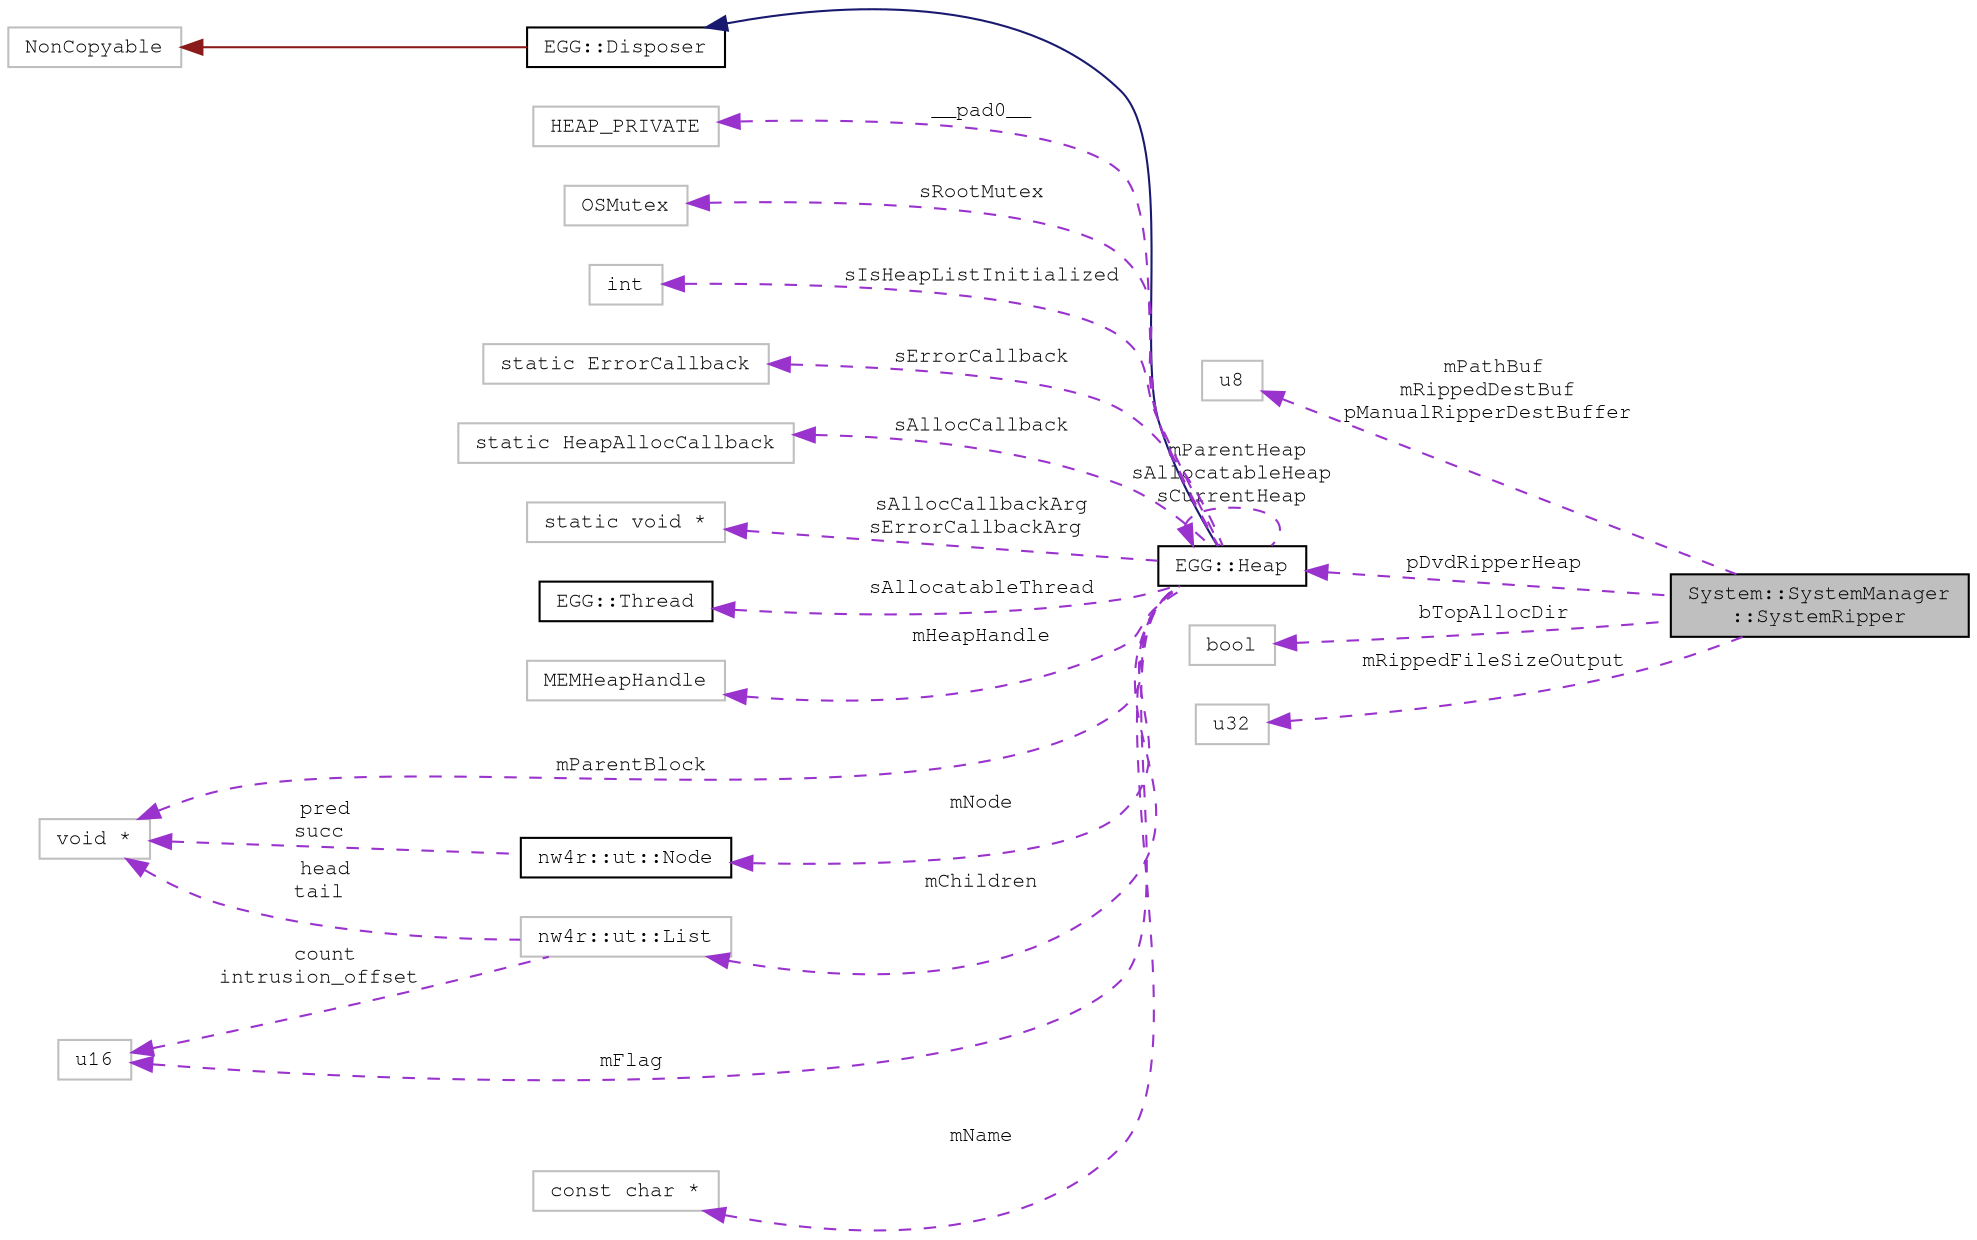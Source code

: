 digraph "System::SystemManager::SystemRipper"
{
 // LATEX_PDF_SIZE
  edge [fontname="FreeMono",fontsize="10",labelfontname="FreeMono",labelfontsize="10"];
  node [fontname="FreeMono",fontsize="10",shape=record];
  rankdir="LR";
  Node1 [label="System::SystemManager\l::SystemRipper",height=0.2,width=0.4,color="black", fillcolor="grey75", style="filled", fontcolor="black",tooltip=" "];
  Node2 -> Node1 [dir="back",color="darkorchid3",fontsize="10",style="dashed",label=" mPathBuf\nmRippedDestBuf\npManualRipperDestBuffer" ,fontname="FreeMono"];
  Node2 [label="u8",height=0.2,width=0.4,color="grey75", fillcolor="white", style="filled",tooltip=" "];
  Node3 -> Node1 [dir="back",color="darkorchid3",fontsize="10",style="dashed",label=" pDvdRipperHeap" ,fontname="FreeMono"];
  Node3 [label="EGG::Heap",height=0.2,width=0.4,color="black", fillcolor="white", style="filled",URL="$class_e_g_g_1_1_heap.html",tooltip="Base Heap class."];
  Node4 -> Node3 [dir="back",color="midnightblue",fontsize="10",style="solid",fontname="FreeMono"];
  Node4 [label="EGG::Disposer",height=0.2,width=0.4,color="black", fillcolor="white", style="filled",URL="$class_e_g_g_1_1_disposer.html",tooltip="Base class for garbage-collected objects."];
  Node5 -> Node4 [dir="back",color="firebrick4",fontsize="10",style="solid",fontname="FreeMono"];
  Node5 [label="NonCopyable",height=0.2,width=0.4,color="grey75", fillcolor="white", style="filled",URL="$class_non_copyable.html",tooltip=" "];
  Node6 -> Node3 [dir="back",color="darkorchid3",fontsize="10",style="dashed",label=" __pad0__" ,fontname="FreeMono"];
  Node6 [label="HEAP_PRIVATE",height=0.2,width=0.4,color="grey75", fillcolor="white", style="filled",tooltip=" "];
  Node7 -> Node3 [dir="back",color="darkorchid3",fontsize="10",style="dashed",label=" sRootMutex" ,fontname="FreeMono"];
  Node7 [label="OSMutex",height=0.2,width=0.4,color="grey75", fillcolor="white", style="filled",tooltip=" "];
  Node3 -> Node3 [dir="back",color="darkorchid3",fontsize="10",style="dashed",label=" mParentHeap\nsAllocatableHeap\nsCurrentHeap" ,fontname="FreeMono"];
  Node8 -> Node3 [dir="back",color="darkorchid3",fontsize="10",style="dashed",label=" sIsHeapListInitialized" ,fontname="FreeMono"];
  Node8 [label="int",height=0.2,width=0.4,color="grey75", fillcolor="white", style="filled",tooltip=" "];
  Node9 -> Node3 [dir="back",color="darkorchid3",fontsize="10",style="dashed",label=" sErrorCallback" ,fontname="FreeMono"];
  Node9 [label="static ErrorCallback",height=0.2,width=0.4,color="grey75", fillcolor="white", style="filled",tooltip=" "];
  Node10 -> Node3 [dir="back",color="darkorchid3",fontsize="10",style="dashed",label=" sAllocCallback" ,fontname="FreeMono"];
  Node10 [label="static HeapAllocCallback",height=0.2,width=0.4,color="grey75", fillcolor="white", style="filled",tooltip=" "];
  Node11 -> Node3 [dir="back",color="darkorchid3",fontsize="10",style="dashed",label=" sAllocCallbackArg\nsErrorCallbackArg" ,fontname="FreeMono"];
  Node11 [label="static void *",height=0.2,width=0.4,color="grey75", fillcolor="white", style="filled",tooltip=" "];
  Node12 -> Node3 [dir="back",color="darkorchid3",fontsize="10",style="dashed",label=" sAllocatableThread" ,fontname="FreeMono"];
  Node12 [label="EGG::Thread",height=0.2,width=0.4,color="black", fillcolor="white", style="filled",URL="$class_e_g_g_1_1_thread.html",tooltip="Wrapper for OSThread."];
  Node13 -> Node3 [dir="back",color="darkorchid3",fontsize="10",style="dashed",label=" mHeapHandle" ,fontname="FreeMono"];
  Node13 [label="MEMHeapHandle",height=0.2,width=0.4,color="grey75", fillcolor="white", style="filled",tooltip=" "];
  Node14 -> Node3 [dir="back",color="darkorchid3",fontsize="10",style="dashed",label=" mParentBlock" ,fontname="FreeMono"];
  Node14 [label="void *",height=0.2,width=0.4,color="grey75", fillcolor="white", style="filled",tooltip=" "];
  Node15 -> Node3 [dir="back",color="darkorchid3",fontsize="10",style="dashed",label=" mFlag" ,fontname="FreeMono"];
  Node15 [label="u16",height=0.2,width=0.4,color="grey75", fillcolor="white", style="filled",URL="$classu16.html",tooltip=" "];
  Node16 -> Node3 [dir="back",color="darkorchid3",fontsize="10",style="dashed",label=" mNode" ,fontname="FreeMono"];
  Node16 [label="nw4r::ut::Node",height=0.2,width=0.4,color="black", fillcolor="white", style="filled",URL="$structnw4r_1_1ut_1_1_node.html",tooltip="Bidirectional list node."];
  Node14 -> Node16 [dir="back",color="darkorchid3",fontsize="10",style="dashed",label=" pred\nsucc" ,fontname="FreeMono"];
  Node17 -> Node3 [dir="back",color="darkorchid3",fontsize="10",style="dashed",label=" mChildren" ,fontname="FreeMono"];
  Node17 [label="nw4r::ut::List",height=0.2,width=0.4,color="grey75", fillcolor="white", style="filled",URL="$structnw4r_1_1ut_1_1_list.html",tooltip=" "];
  Node14 -> Node17 [dir="back",color="darkorchid3",fontsize="10",style="dashed",label=" head\ntail" ,fontname="FreeMono"];
  Node15 -> Node17 [dir="back",color="darkorchid3",fontsize="10",style="dashed",label=" count\nintrusion_offset" ,fontname="FreeMono"];
  Node18 -> Node3 [dir="back",color="darkorchid3",fontsize="10",style="dashed",label=" mName" ,fontname="FreeMono"];
  Node18 [label="const char *",height=0.2,width=0.4,color="grey75", fillcolor="white", style="filled",tooltip=" "];
  Node19 -> Node1 [dir="back",color="darkorchid3",fontsize="10",style="dashed",label=" bTopAllocDir" ,fontname="FreeMono"];
  Node19 [label="bool",height=0.2,width=0.4,color="grey75", fillcolor="white", style="filled",tooltip=" "];
  Node20 -> Node1 [dir="back",color="darkorchid3",fontsize="10",style="dashed",label=" mRippedFileSizeOutput" ,fontname="FreeMono"];
  Node20 [label="u32",height=0.2,width=0.4,color="grey75", fillcolor="white", style="filled",tooltip=" "];
}

